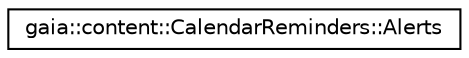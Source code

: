 digraph G
{
  edge [fontname="Helvetica",fontsize="10",labelfontname="Helvetica",labelfontsize="10"];
  node [fontname="Helvetica",fontsize="10",shape=record];
  rankdir=LR;
  Node1 [label="gaia::content::CalendarReminders::Alerts",height=0.2,width=0.4,color="black", fillcolor="white", style="filled",URL="$d3/d4b/classgaia_1_1content_1_1_calendar_reminders_1_1_alerts.html",tooltip="Columns of calendar alerts information."];
}
